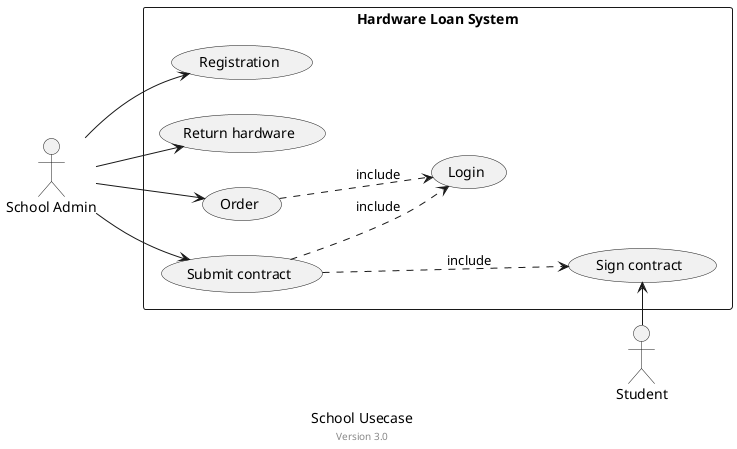 @startuml

caption School Usecase
center footer Version 3.0

left to right direction

:School Admin: as SA
:Student: as S

rectangle "Hardware Loan System" {
(Registration) as (U1)
(Return hardware) as (U2)
(Login) as (U3)
(Order) as (U4)
(Submit contract) as (U5)
(Sign contract) as (U6)

(U4) ..> (U3) : include
(U5) ..> (U3) : include
(U5) ...> (U6) : include
}

SA --> (U1)
SA --> (U2)
SA --> (U4)
SA --> (U5)

S -> (U6)

@enduml
